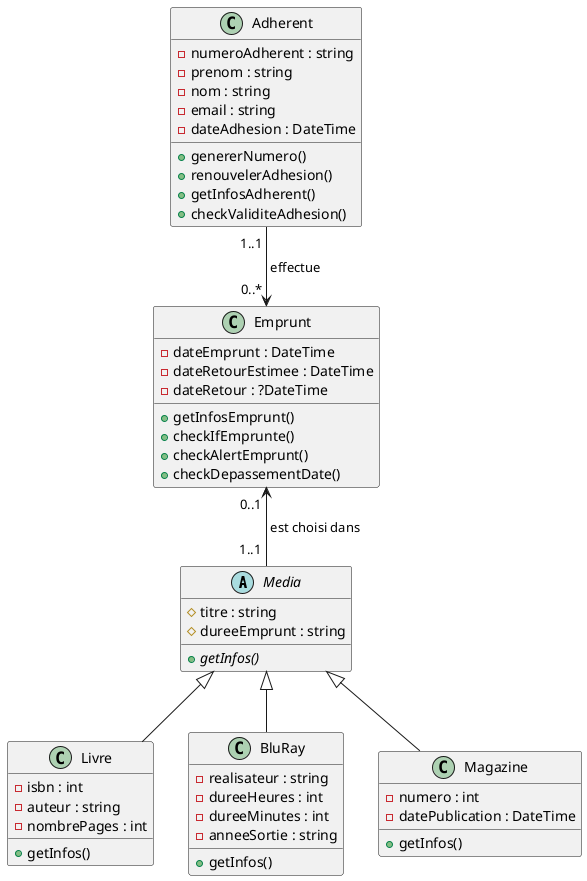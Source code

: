 @startuml
'https://plantuml.com/class-diagram

abstract class Media {
#titre : string
#dureeEmprunt : string
{abstract} +getInfos()
}

class Livre {
-isbn : int
-auteur : string
-nombrePages : int
+getInfos()
}

class BluRay {
-realisateur : string
-dureeHeures : int
-dureeMinutes : int
-anneeSortie : string
+getInfos()
}

class Magazine {
-numero : int
-datePublication : DateTime
+getInfos()
}

class Adherent {
-numeroAdherent : string
-prenom : string
-nom : string
-email : string
-dateAdhesion : DateTime
+genererNumero()
+renouvelerAdhesion()
+getInfosAdherent()
+checkValiditeAdhesion()
}

class Emprunt {
-dateEmprunt : DateTime
-dateRetourEstimee : DateTime
-dateRetour : ?DateTime
+getInfosEmprunt()
+checkIfEmprunte()
+checkAlertEmprunt()
+checkDepassementDate()
}

Media <|-- Livre
Media <|-- Magazine
Media <|-- BluRay
Adherent "1..1 " --> "0..* " Emprunt : " effectue"
Emprunt "0..1 " <-- "1..1 " Media : " est choisi dans"
@enduml